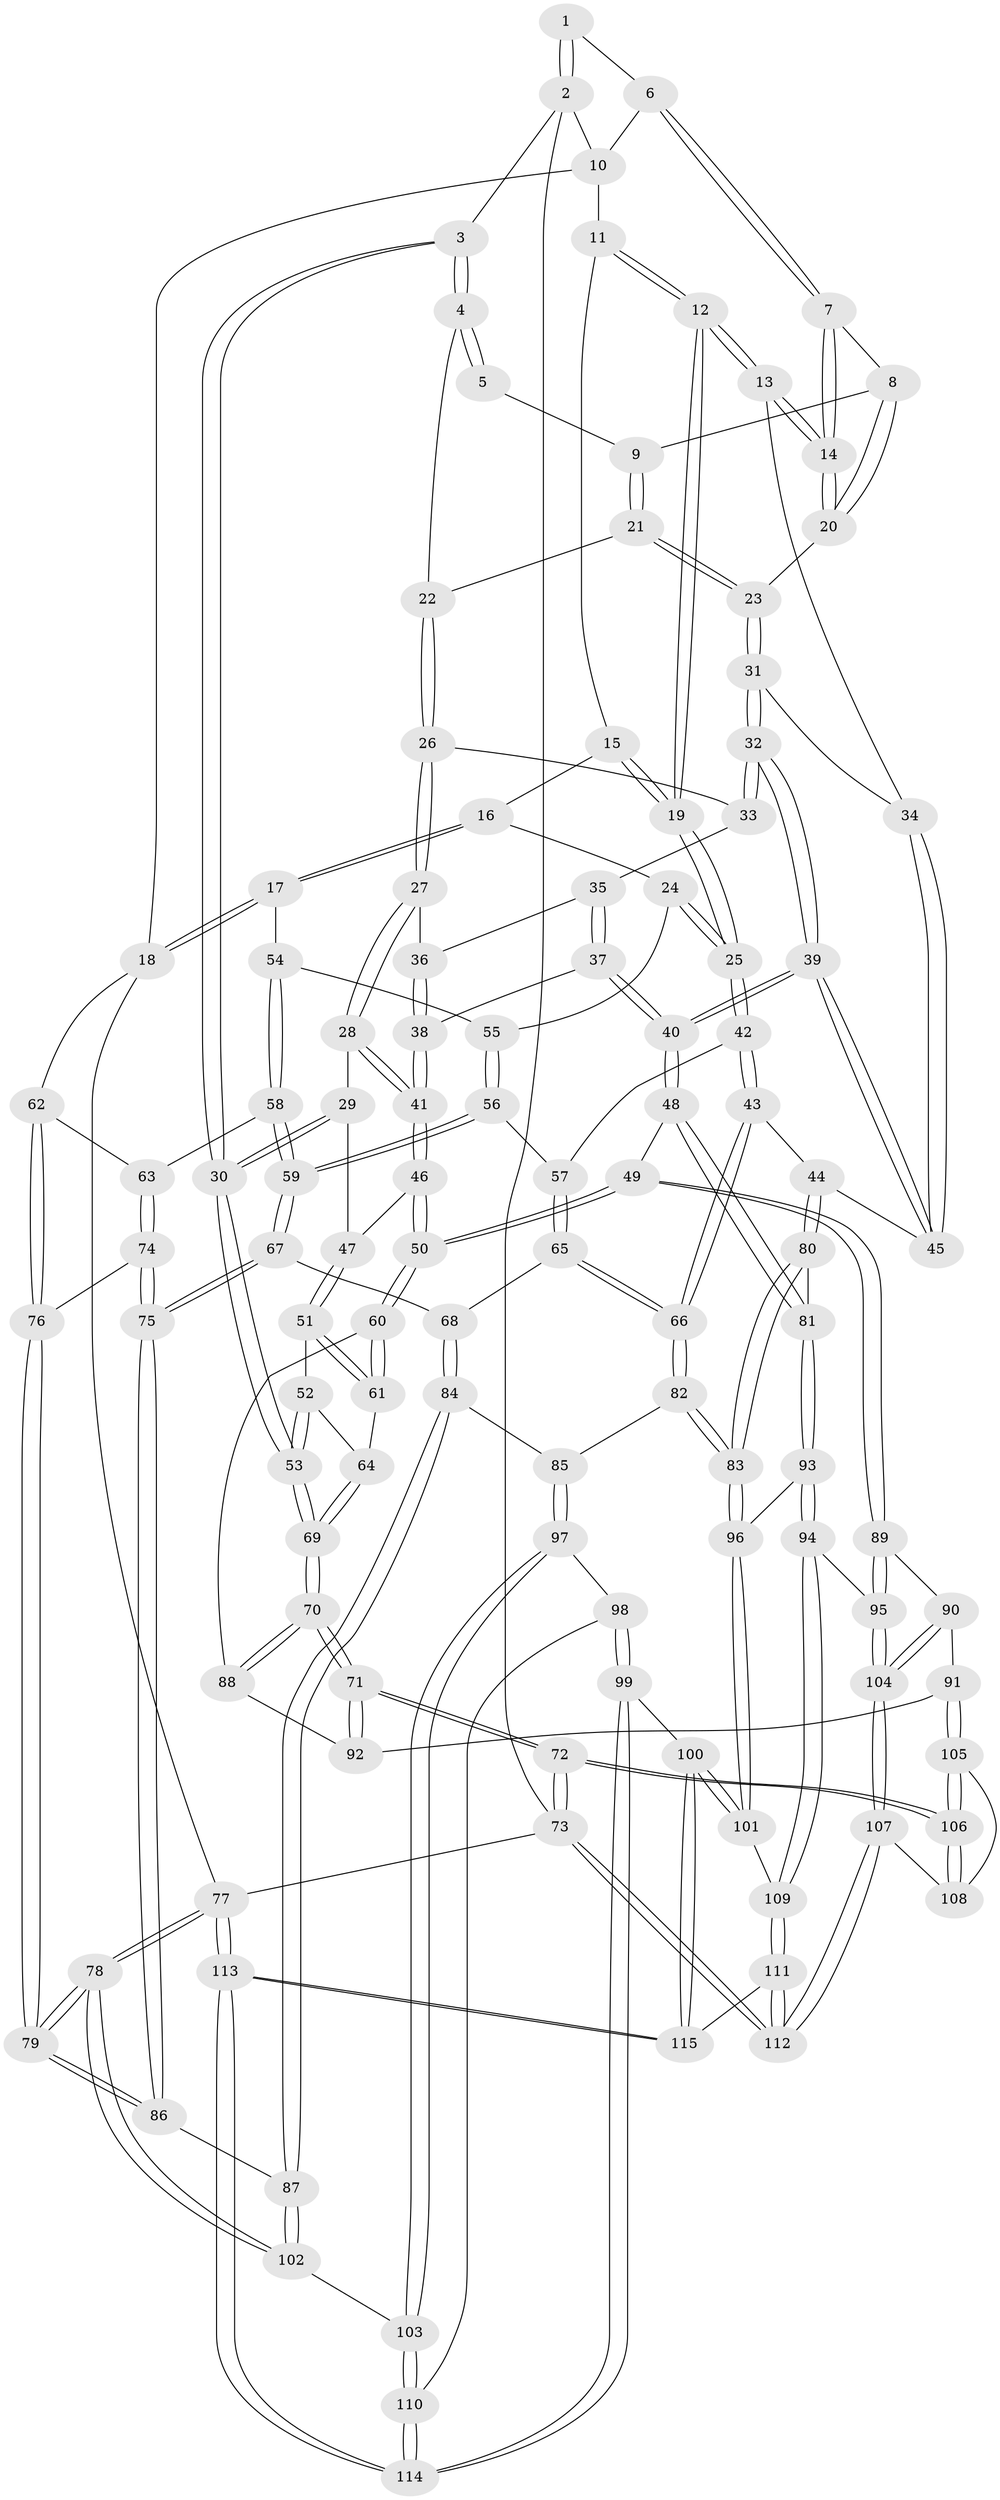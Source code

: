 // Generated by graph-tools (version 1.1) at 2025/38/03/09/25 02:38:48]
// undirected, 115 vertices, 284 edges
graph export_dot {
graph [start="1"]
  node [color=gray90,style=filled];
  1 [pos="+0.2824597872953757+0"];
  2 [pos="+0+0"];
  3 [pos="+0+0"];
  4 [pos="+0.22829042450002823+0.15059665945903852"];
  5 [pos="+0.26478375784442665+0.08537969685001202"];
  6 [pos="+0.49240801404644896+0"];
  7 [pos="+0.4860178953851538+0"];
  8 [pos="+0.39041886135652093+0.12102754109380602"];
  9 [pos="+0.38866265760349605+0.12248849042916364"];
  10 [pos="+0.7370519961084654+0"];
  11 [pos="+0.7679547184941498+0"];
  12 [pos="+0.6004389348558037+0.2731425415347194"];
  13 [pos="+0.5996980016894677+0.2728235891149041"];
  14 [pos="+0.5714532609310558+0.24827299496137414"];
  15 [pos="+0.8150107048998667+0.04472712324308415"];
  16 [pos="+0.838394329276327+0.08224027746352426"];
  17 [pos="+1+0.26989079596806514"];
  18 [pos="+1+0.28588195996684923"];
  19 [pos="+0.649334358000548+0.3255639043946821"];
  20 [pos="+0.5000922787031289+0.23595977759787334"];
  21 [pos="+0.3196888934998859+0.21426467062015642"];
  22 [pos="+0.254687881875693+0.20599014575311"];
  23 [pos="+0.3624696666413412+0.2771610770275862"];
  24 [pos="+0.7412238231248223+0.34135486700813444"];
  25 [pos="+0.6628630528787095+0.342702658432689"];
  26 [pos="+0.22496909029605663+0.23588675880751953"];
  27 [pos="+0.11393003941574975+0.2970005247971542"];
  28 [pos="+0.06594538395260734+0.29747085129431666"];
  29 [pos="+0.04235985458322335+0.29489979482786"];
  30 [pos="+0+0.17505748082276257"];
  31 [pos="+0.3615605646970092+0.34316358242005296"];
  32 [pos="+0.3467249922580823+0.3638855038678012"];
  33 [pos="+0.27080461631856206+0.35593517604133157"];
  34 [pos="+0.4474180661158683+0.3603343857490653"];
  35 [pos="+0.2580497849130039+0.3607479132010425"];
  36 [pos="+0.16668935232453916+0.3403158631340215"];
  37 [pos="+0.22439342973896115+0.43313795495298807"];
  38 [pos="+0.1989448557097292+0.42538518842954376"];
  39 [pos="+0.34409477322052373+0.5335342400913891"];
  40 [pos="+0.322609938872645+0.5542637592639356"];
  41 [pos="+0.16332725027551304+0.4446942247466948"];
  42 [pos="+0.6486499450335648+0.37719102030148133"];
  43 [pos="+0.5495142217839333+0.49713197985492535"];
  44 [pos="+0.5134303224065364+0.5063144522474065"];
  45 [pos="+0.4977216239463072+0.5043296605793135"];
  46 [pos="+0.1540603573220446+0.4584766475649362"];
  47 [pos="+0.09697039498327692+0.44878129954072116"];
  48 [pos="+0.31346162493442065+0.5710795867582595"];
  49 [pos="+0.19010278015281212+0.6081209987252876"];
  50 [pos="+0.18078133330258414+0.6045829296418654"];
  51 [pos="+0.08952847327264025+0.46642990993839445"];
  52 [pos="+0.008694729200222736+0.49260018416429824"];
  53 [pos="+0+0.39632026721331626"];
  54 [pos="+0.8375439628391019+0.3598798612269047"];
  55 [pos="+0.7572756376900417+0.3465846296681718"];
  56 [pos="+0.7747014916470537+0.51321389126497"];
  57 [pos="+0.7116120677332289+0.5170238645517798"];
  58 [pos="+0.8613833141643704+0.48247806431755624"];
  59 [pos="+0.7965708012448951+0.5316921550546947"];
  60 [pos="+0.14994778207825882+0.6014957188614661"];
  61 [pos="+0.12716551199107226+0.5896524499696847"];
  62 [pos="+1+0.29275937159669946"];
  63 [pos="+0.8891134389492603+0.5117089391430393"];
  64 [pos="+0.11193135404153495+0.5860623194864384"];
  65 [pos="+0.7108964842413436+0.5262055122255942"];
  66 [pos="+0.6343632240061863+0.6044593327710525"];
  67 [pos="+0.7931425551543074+0.5634618558887041"];
  68 [pos="+0.7553140414757566+0.5867324157782512"];
  69 [pos="+0+0.6498942615959235"];
  70 [pos="+0+0.6808215336189337"];
  71 [pos="+0+0.8086040326053182"];
  72 [pos="+0+1"];
  73 [pos="+0+1"];
  74 [pos="+0.9162184987569626+0.5718062805204831"];
  75 [pos="+0.9071867463998663+0.6311354452082997"];
  76 [pos="+1+0.37630822491022825"];
  77 [pos="+1+1"];
  78 [pos="+1+1"];
  79 [pos="+1+0.768548372619872"];
  80 [pos="+0.5080593992588727+0.6882203091647217"];
  81 [pos="+0.3714493480905808+0.6777694397318303"];
  82 [pos="+0.6587322776580266+0.6795421266889066"];
  83 [pos="+0.5683503964028933+0.7329579544501432"];
  84 [pos="+0.7104110360846815+0.6846567196472473"];
  85 [pos="+0.6941465633521472+0.6868102456487535"];
  86 [pos="+0.9081115174756434+0.635627721853189"];
  87 [pos="+0.8194499079681963+0.7205527216522581"];
  88 [pos="+0.08152719319006621+0.6669542440171708"];
  89 [pos="+0.1870647433521805+0.6610526416506624"];
  90 [pos="+0.16006035085617115+0.7513066833262194"];
  91 [pos="+0.12416230422297327+0.7871977929192943"];
  92 [pos="+0.04542492285703191+0.7576452493964938"];
  93 [pos="+0.3560559432686273+0.7798886544279074"];
  94 [pos="+0.3335090850769616+0.8140140080256723"];
  95 [pos="+0.3177445063315105+0.8222170528214838"];
  96 [pos="+0.5499461434982018+0.8119308616231523"];
  97 [pos="+0.7007252328641709+0.823612462433417"];
  98 [pos="+0.6558030039183002+0.8630918449232122"];
  99 [pos="+0.6002854508024478+0.887971035974848"];
  100 [pos="+0.5780322956260597+0.8834868753180156"];
  101 [pos="+0.5594615133200966+0.8667562712544541"];
  102 [pos="+0.8508271842794771+0.837797642844439"];
  103 [pos="+0.8182609838982857+0.855917731375279"];
  104 [pos="+0.30199721233710874+0.8354733653989113"];
  105 [pos="+0.12944829096594085+0.847415889024824"];
  106 [pos="+0+1"];
  107 [pos="+0.2515190090676113+0.9182118496089013"];
  108 [pos="+0.20952272037504985+0.9017587995101913"];
  109 [pos="+0.449288317595491+0.9169397528654772"];
  110 [pos="+0.7760961938892492+0.9068247398976255"];
  111 [pos="+0.3243477997067921+1"];
  112 [pos="+0.3036621126786671+1"];
  113 [pos="+0.7867673659558071+1"];
  114 [pos="+0.7305707802074074+1"];
  115 [pos="+0.5252233246110661+1"];
  1 -- 2;
  1 -- 2;
  1 -- 6;
  2 -- 3;
  2 -- 10;
  2 -- 73;
  3 -- 4;
  3 -- 4;
  3 -- 30;
  3 -- 30;
  4 -- 5;
  4 -- 5;
  4 -- 22;
  5 -- 9;
  6 -- 7;
  6 -- 7;
  6 -- 10;
  7 -- 8;
  7 -- 14;
  7 -- 14;
  8 -- 9;
  8 -- 20;
  8 -- 20;
  9 -- 21;
  9 -- 21;
  10 -- 11;
  10 -- 18;
  11 -- 12;
  11 -- 12;
  11 -- 15;
  12 -- 13;
  12 -- 13;
  12 -- 19;
  12 -- 19;
  13 -- 14;
  13 -- 14;
  13 -- 34;
  14 -- 20;
  14 -- 20;
  15 -- 16;
  15 -- 19;
  15 -- 19;
  16 -- 17;
  16 -- 17;
  16 -- 24;
  17 -- 18;
  17 -- 18;
  17 -- 54;
  18 -- 62;
  18 -- 77;
  19 -- 25;
  19 -- 25;
  20 -- 23;
  21 -- 22;
  21 -- 23;
  21 -- 23;
  22 -- 26;
  22 -- 26;
  23 -- 31;
  23 -- 31;
  24 -- 25;
  24 -- 25;
  24 -- 55;
  25 -- 42;
  25 -- 42;
  26 -- 27;
  26 -- 27;
  26 -- 33;
  27 -- 28;
  27 -- 28;
  27 -- 36;
  28 -- 29;
  28 -- 41;
  28 -- 41;
  29 -- 30;
  29 -- 30;
  29 -- 47;
  30 -- 53;
  30 -- 53;
  31 -- 32;
  31 -- 32;
  31 -- 34;
  32 -- 33;
  32 -- 33;
  32 -- 39;
  32 -- 39;
  33 -- 35;
  34 -- 45;
  34 -- 45;
  35 -- 36;
  35 -- 37;
  35 -- 37;
  36 -- 38;
  36 -- 38;
  37 -- 38;
  37 -- 40;
  37 -- 40;
  38 -- 41;
  38 -- 41;
  39 -- 40;
  39 -- 40;
  39 -- 45;
  39 -- 45;
  40 -- 48;
  40 -- 48;
  41 -- 46;
  41 -- 46;
  42 -- 43;
  42 -- 43;
  42 -- 57;
  43 -- 44;
  43 -- 66;
  43 -- 66;
  44 -- 45;
  44 -- 80;
  44 -- 80;
  46 -- 47;
  46 -- 50;
  46 -- 50;
  47 -- 51;
  47 -- 51;
  48 -- 49;
  48 -- 81;
  48 -- 81;
  49 -- 50;
  49 -- 50;
  49 -- 89;
  49 -- 89;
  50 -- 60;
  50 -- 60;
  51 -- 52;
  51 -- 61;
  51 -- 61;
  52 -- 53;
  52 -- 53;
  52 -- 64;
  53 -- 69;
  53 -- 69;
  54 -- 55;
  54 -- 58;
  54 -- 58;
  55 -- 56;
  55 -- 56;
  56 -- 57;
  56 -- 59;
  56 -- 59;
  57 -- 65;
  57 -- 65;
  58 -- 59;
  58 -- 59;
  58 -- 63;
  59 -- 67;
  59 -- 67;
  60 -- 61;
  60 -- 61;
  60 -- 88;
  61 -- 64;
  62 -- 63;
  62 -- 76;
  62 -- 76;
  63 -- 74;
  63 -- 74;
  64 -- 69;
  64 -- 69;
  65 -- 66;
  65 -- 66;
  65 -- 68;
  66 -- 82;
  66 -- 82;
  67 -- 68;
  67 -- 75;
  67 -- 75;
  68 -- 84;
  68 -- 84;
  69 -- 70;
  69 -- 70;
  70 -- 71;
  70 -- 71;
  70 -- 88;
  70 -- 88;
  71 -- 72;
  71 -- 72;
  71 -- 92;
  71 -- 92;
  72 -- 73;
  72 -- 73;
  72 -- 106;
  72 -- 106;
  73 -- 112;
  73 -- 112;
  73 -- 77;
  74 -- 75;
  74 -- 75;
  74 -- 76;
  75 -- 86;
  75 -- 86;
  76 -- 79;
  76 -- 79;
  77 -- 78;
  77 -- 78;
  77 -- 113;
  77 -- 113;
  78 -- 79;
  78 -- 79;
  78 -- 102;
  78 -- 102;
  79 -- 86;
  79 -- 86;
  80 -- 81;
  80 -- 83;
  80 -- 83;
  81 -- 93;
  81 -- 93;
  82 -- 83;
  82 -- 83;
  82 -- 85;
  83 -- 96;
  83 -- 96;
  84 -- 85;
  84 -- 87;
  84 -- 87;
  85 -- 97;
  85 -- 97;
  86 -- 87;
  87 -- 102;
  87 -- 102;
  88 -- 92;
  89 -- 90;
  89 -- 95;
  89 -- 95;
  90 -- 91;
  90 -- 104;
  90 -- 104;
  91 -- 92;
  91 -- 105;
  91 -- 105;
  93 -- 94;
  93 -- 94;
  93 -- 96;
  94 -- 95;
  94 -- 109;
  94 -- 109;
  95 -- 104;
  95 -- 104;
  96 -- 101;
  96 -- 101;
  97 -- 98;
  97 -- 103;
  97 -- 103;
  98 -- 99;
  98 -- 99;
  98 -- 110;
  99 -- 100;
  99 -- 114;
  99 -- 114;
  100 -- 101;
  100 -- 101;
  100 -- 115;
  100 -- 115;
  101 -- 109;
  102 -- 103;
  103 -- 110;
  103 -- 110;
  104 -- 107;
  104 -- 107;
  105 -- 106;
  105 -- 106;
  105 -- 108;
  106 -- 108;
  106 -- 108;
  107 -- 108;
  107 -- 112;
  107 -- 112;
  109 -- 111;
  109 -- 111;
  110 -- 114;
  110 -- 114;
  111 -- 112;
  111 -- 112;
  111 -- 115;
  113 -- 114;
  113 -- 114;
  113 -- 115;
  113 -- 115;
}
